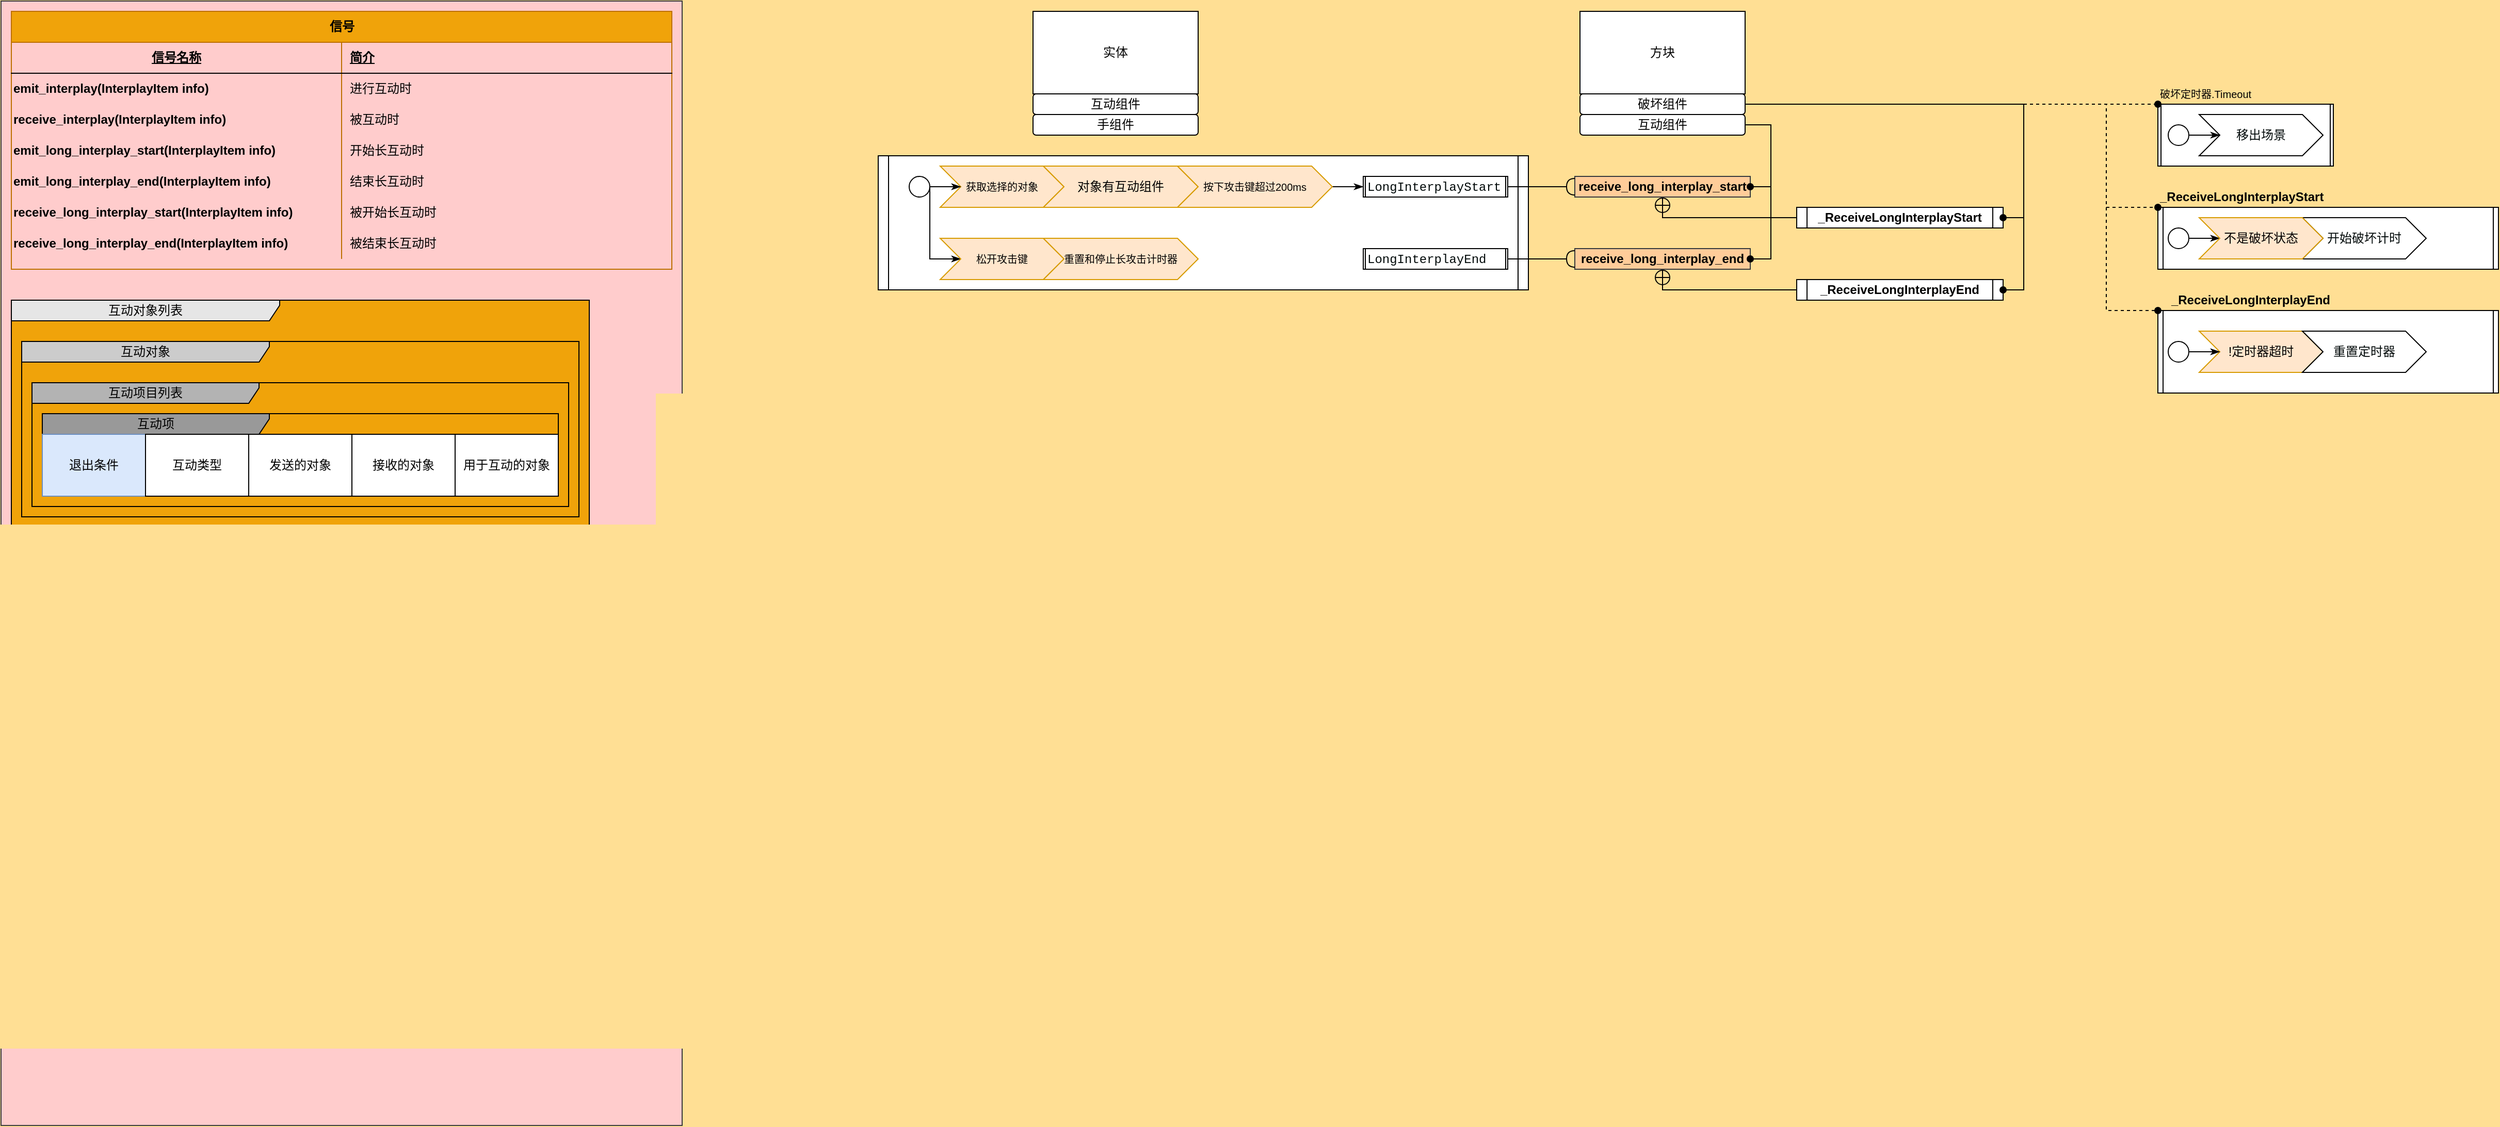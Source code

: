 <mxfile version="17.4.2" type="device"><diagram id="CLBP85z5jXPJ_ro5SC2z" name="第 1页"><mxGraphModel dx="1296" dy="1018" grid="1" gridSize="10" guides="1" tooltips="1" connect="1" arrows="1" fold="1" page="1" pageScale="1" pageWidth="3300" pageHeight="2339" background="#FFDF94" math="0" shadow="0"><root><mxCell id="0"/><mxCell id="1" parent="0"/><mxCell id="CmHwZZOile1kGMN9Upk7-86" value="" style="shape=process;whiteSpace=wrap;html=1;backgroundOutline=1;labelBackgroundColor=none;fontSize=12;fontColor=#020A0A;strokeColor=default;fillColor=default;size=0.016;" vertex="1" parent="1"><mxGeometry x="880" y="180" width="630" height="130" as="geometry"/></mxCell><mxCell id="CmHwZZOile1kGMN9Upk7-13" value="&lt;div style=&quot;font-family: &amp;#34;fira code regular&amp;#34; , &amp;#34;consolas&amp;#34; , &amp;#34;courier new&amp;#34; , monospace ; line-height: 24px&quot;&gt;&lt;b style=&quot;font-family: &amp;#34;helvetica&amp;#34; ; text-align: left&quot;&gt;_ReceiveLongInterplayStart&lt;/b&gt;&lt;br&gt;&lt;/div&gt;" style="shape=process;whiteSpace=wrap;html=1;backgroundOutline=1;fillColor=default;strokeColor=default;size=0.05;" vertex="1" parent="1"><mxGeometry x="1770" y="230" width="200" height="20" as="geometry"/></mxCell><mxCell id="CmHwZZOile1kGMN9Upk7-32" style="edgeStyle=orthogonalEdgeStyle;rounded=0;orthogonalLoop=1;jettySize=auto;html=1;exitX=0;exitY=0.5;exitDx=0;exitDy=0;entryX=0.5;entryY=1;entryDx=0;entryDy=0;fontSize=12;fontColor=#020A0A;endArrow=circlePlus;endFill=0;" edge="1" parent="1" source="CmHwZZOile1kGMN9Upk7-19" target="CmHwZZOile1kGMN9Upk7-17"><mxGeometry relative="1" as="geometry"/></mxCell><mxCell id="CmHwZZOile1kGMN9Upk7-19" value="&lt;div style=&quot;font-family: &amp;#34;fira code regular&amp;#34; , &amp;#34;consolas&amp;#34; , &amp;#34;courier new&amp;#34; , monospace ; line-height: 24px&quot;&gt;&lt;b style=&quot;font-family: &amp;#34;helvetica&amp;#34; ; text-align: left&quot;&gt;_ReceiveLongInterplayEnd&lt;/b&gt;&lt;/div&gt;" style="shape=process;whiteSpace=wrap;html=1;backgroundOutline=1;fillColor=default;strokeColor=default;size=0.05;" vertex="1" parent="1"><mxGeometry x="1770" y="300" width="200" height="20" as="geometry"/></mxCell><mxCell id="CmHwZZOile1kGMN9Upk7-17" value="&lt;b style=&quot;text-align: left&quot;&gt;receive_long_interplay_end&lt;br&gt;&lt;/b&gt;" style="rounded=0;whiteSpace=wrap;html=1;labelBackgroundColor=none;fontSize=12;fillColor=#ffcc99;strokeColor=#36393d;" vertex="1" parent="1"><mxGeometry x="1555" y="270" width="170" height="20" as="geometry"/></mxCell><mxCell id="GrlhUPNfc7smstesT7_n-1" value="" style="rounded=0;whiteSpace=wrap;html=1;labelBackgroundColor=none;fontSize=12;fillColor=#ffcccc;strokeColor=#36393d;" parent="1" vertex="1"><mxGeometry x="30" y="30" width="660" height="1090" as="geometry"/></mxCell><mxCell id="CRazRAGef-ZqVwFGMEHQ-121" value="信号" style="shape=table;startSize=30;container=1;collapsible=1;childLayout=tableLayout;fixedRows=1;rowLines=0;fontStyle=1;align=center;resizeLast=1;labelBackgroundColor=none;fontSize=12;html=1;fillColor=#f0a30a;strokeColor=#BD7000;fontColor=#000000;" parent="1" vertex="1"><mxGeometry x="40" y="40" width="640" height="250" as="geometry"/></mxCell><mxCell id="CRazRAGef-ZqVwFGMEHQ-122" value="" style="shape=tableRow;horizontal=0;startSize=0;swimlaneHead=0;swimlaneBody=0;fillColor=none;collapsible=0;dropTarget=0;points=[[0,0.5],[1,0.5]];portConstraint=eastwest;top=0;left=0;right=0;bottom=1;labelBackgroundColor=none;fontSize=12;html=1;" parent="CRazRAGef-ZqVwFGMEHQ-121" vertex="1"><mxGeometry y="30" width="640" height="30" as="geometry"/></mxCell><mxCell id="CRazRAGef-ZqVwFGMEHQ-123" value="&lt;u&gt;信号名称&lt;/u&gt;" style="shape=partialRectangle;connectable=0;fillColor=none;top=0;left=0;bottom=0;right=0;fontStyle=1;overflow=hidden;labelBackgroundColor=none;fontSize=12;html=1;align=center;" parent="CRazRAGef-ZqVwFGMEHQ-122" vertex="1"><mxGeometry width="320" height="30" as="geometry"><mxRectangle width="320" height="30" as="alternateBounds"/></mxGeometry></mxCell><mxCell id="CRazRAGef-ZqVwFGMEHQ-124" value="简介" style="shape=partialRectangle;connectable=0;fillColor=none;top=0;left=0;bottom=0;right=0;align=left;spacingLeft=6;fontStyle=5;overflow=hidden;labelBackgroundColor=none;fontSize=12;html=1;" parent="CRazRAGef-ZqVwFGMEHQ-122" vertex="1"><mxGeometry x="320" width="320" height="30" as="geometry"><mxRectangle width="320" height="30" as="alternateBounds"/></mxGeometry></mxCell><mxCell id="CRazRAGef-ZqVwFGMEHQ-125" value="" style="shape=tableRow;horizontal=0;startSize=0;swimlaneHead=0;swimlaneBody=0;fillColor=none;collapsible=0;dropTarget=0;points=[[0,0.5],[1,0.5]];portConstraint=eastwest;top=0;left=0;right=0;bottom=0;labelBackgroundColor=none;fontSize=12;html=1;" parent="CRazRAGef-ZqVwFGMEHQ-121" vertex="1"><mxGeometry y="60" width="640" height="30" as="geometry"/></mxCell><mxCell id="CRazRAGef-ZqVwFGMEHQ-126" value="&lt;span style=&quot;font-weight: 700;&quot;&gt;emit_interplay(InterplayItem info)&lt;/span&gt;" style="shape=partialRectangle;connectable=0;fillColor=none;top=0;left=0;bottom=0;right=0;editable=1;overflow=hidden;labelBackgroundColor=none;fontSize=12;html=1;align=left;" parent="CRazRAGef-ZqVwFGMEHQ-125" vertex="1"><mxGeometry width="320" height="30" as="geometry"><mxRectangle width="320" height="30" as="alternateBounds"/></mxGeometry></mxCell><mxCell id="CRazRAGef-ZqVwFGMEHQ-127" value="进行互动时" style="shape=partialRectangle;connectable=0;fillColor=none;top=0;left=0;bottom=0;right=0;align=left;spacingLeft=6;overflow=hidden;labelBackgroundColor=none;fontSize=12;html=1;" parent="CRazRAGef-ZqVwFGMEHQ-125" vertex="1"><mxGeometry x="320" width="320" height="30" as="geometry"><mxRectangle width="320" height="30" as="alternateBounds"/></mxGeometry></mxCell><mxCell id="CRazRAGef-ZqVwFGMEHQ-128" value="" style="shape=tableRow;horizontal=0;startSize=0;swimlaneHead=0;swimlaneBody=0;fillColor=none;collapsible=0;dropTarget=0;points=[[0,0.5],[1,0.5]];portConstraint=eastwest;top=0;left=0;right=0;bottom=0;labelBackgroundColor=none;fontSize=12;html=1;" parent="CRazRAGef-ZqVwFGMEHQ-121" vertex="1"><mxGeometry y="90" width="640" height="30" as="geometry"/></mxCell><mxCell id="CRazRAGef-ZqVwFGMEHQ-129" value="&lt;span style=&quot;&quot;&gt;receive_interplay(InterplayItem info)&lt;/span&gt;" style="shape=partialRectangle;connectable=0;fillColor=none;top=0;left=0;bottom=0;right=0;editable=1;overflow=hidden;labelBackgroundColor=none;fontSize=12;html=1;fontStyle=1;align=left;" parent="CRazRAGef-ZqVwFGMEHQ-128" vertex="1"><mxGeometry width="320" height="30" as="geometry"><mxRectangle width="320" height="30" as="alternateBounds"/></mxGeometry></mxCell><mxCell id="CRazRAGef-ZqVwFGMEHQ-130" value="被互动时" style="shape=partialRectangle;connectable=0;fillColor=none;top=0;left=0;bottom=0;right=0;align=left;spacingLeft=6;overflow=hidden;labelBackgroundColor=none;fontSize=12;html=1;" parent="CRazRAGef-ZqVwFGMEHQ-128" vertex="1"><mxGeometry x="320" width="320" height="30" as="geometry"><mxRectangle width="320" height="30" as="alternateBounds"/></mxGeometry></mxCell><mxCell id="CRazRAGef-ZqVwFGMEHQ-131" value="" style="shape=tableRow;horizontal=0;startSize=0;swimlaneHead=0;swimlaneBody=0;fillColor=none;collapsible=0;dropTarget=0;points=[[0,0.5],[1,0.5]];portConstraint=eastwest;top=0;left=0;right=0;bottom=0;labelBackgroundColor=none;fontSize=12;html=1;" parent="CRazRAGef-ZqVwFGMEHQ-121" vertex="1"><mxGeometry y="120" width="640" height="30" as="geometry"/></mxCell><mxCell id="CRazRAGef-ZqVwFGMEHQ-132" value="&lt;span style=&quot;&quot;&gt;&lt;b&gt;emit_long_interplay_start(InterplayItem info)&lt;/b&gt;&lt;/span&gt;" style="shape=partialRectangle;connectable=0;fillColor=none;top=0;left=0;bottom=0;right=0;editable=1;overflow=hidden;labelBackgroundColor=none;fontSize=12;html=1;align=left;" parent="CRazRAGef-ZqVwFGMEHQ-131" vertex="1"><mxGeometry width="320" height="30" as="geometry"><mxRectangle width="320" height="30" as="alternateBounds"/></mxGeometry></mxCell><mxCell id="CRazRAGef-ZqVwFGMEHQ-133" value="开始长互动时" style="shape=partialRectangle;connectable=0;fillColor=none;top=0;left=0;bottom=0;right=0;align=left;spacingLeft=6;overflow=hidden;labelBackgroundColor=none;fontSize=12;html=1;" parent="CRazRAGef-ZqVwFGMEHQ-131" vertex="1"><mxGeometry x="320" width="320" height="30" as="geometry"><mxRectangle width="320" height="30" as="alternateBounds"/></mxGeometry></mxCell><mxCell id="CRazRAGef-ZqVwFGMEHQ-137" value="" style="shape=tableRow;horizontal=0;startSize=0;swimlaneHead=0;swimlaneBody=0;fillColor=none;collapsible=0;dropTarget=0;points=[[0,0.5],[1,0.5]];portConstraint=eastwest;top=0;left=0;right=0;bottom=0;labelBackgroundColor=none;fontSize=12;fontColor=#FF8000;html=1;" parent="CRazRAGef-ZqVwFGMEHQ-121" vertex="1"><mxGeometry y="150" width="640" height="30" as="geometry"/></mxCell><mxCell id="CRazRAGef-ZqVwFGMEHQ-138" value="&lt;span style=&quot;&quot;&gt;&lt;b&gt;emit_long_interplay_end(InterplayItem info)&lt;/b&gt;&lt;/span&gt;" style="shape=partialRectangle;connectable=0;fillColor=none;top=0;left=0;bottom=0;right=0;fontStyle=0;overflow=hidden;labelBackgroundColor=none;fontSize=12;fontColor=#000000;html=1;align=left;" parent="CRazRAGef-ZqVwFGMEHQ-137" vertex="1"><mxGeometry width="320" height="30" as="geometry"><mxRectangle width="320" height="30" as="alternateBounds"/></mxGeometry></mxCell><mxCell id="CRazRAGef-ZqVwFGMEHQ-139" value="结束长互动时" style="shape=partialRectangle;connectable=0;fillColor=none;top=0;left=0;bottom=0;right=0;align=left;spacingLeft=6;fontStyle=0;overflow=hidden;labelBackgroundColor=none;fontSize=12;fontColor=#000000;html=1;" parent="CRazRAGef-ZqVwFGMEHQ-137" vertex="1"><mxGeometry x="320" width="320" height="30" as="geometry"><mxRectangle width="320" height="30" as="alternateBounds"/></mxGeometry></mxCell><mxCell id="CRazRAGef-ZqVwFGMEHQ-140" value="" style="shape=tableRow;horizontal=0;startSize=0;swimlaneHead=0;swimlaneBody=0;fillColor=none;collapsible=0;dropTarget=0;points=[[0,0.5],[1,0.5]];portConstraint=eastwest;top=0;left=0;right=0;bottom=0;labelBackgroundColor=none;fontSize=12;fontColor=#000000;html=1;" parent="CRazRAGef-ZqVwFGMEHQ-121" vertex="1"><mxGeometry y="180" width="640" height="30" as="geometry"/></mxCell><mxCell id="CRazRAGef-ZqVwFGMEHQ-141" value="&lt;span style=&quot;&quot;&gt;&lt;b&gt;receive_long_interplay_start(InterplayItem info)&lt;/b&gt;&lt;/span&gt;" style="shape=partialRectangle;connectable=0;fillColor=none;top=0;left=0;bottom=0;right=0;fontStyle=0;overflow=hidden;labelBackgroundColor=none;fontSize=12;fontColor=#000000;html=1;align=left;" parent="CRazRAGef-ZqVwFGMEHQ-140" vertex="1"><mxGeometry width="320" height="30" as="geometry"><mxRectangle width="320" height="30" as="alternateBounds"/></mxGeometry></mxCell><mxCell id="CRazRAGef-ZqVwFGMEHQ-142" value="被开始长互动时" style="shape=partialRectangle;connectable=0;fillColor=none;top=0;left=0;bottom=0;right=0;align=left;spacingLeft=6;fontStyle=0;overflow=hidden;labelBackgroundColor=none;fontSize=12;fontColor=#000000;html=1;" parent="CRazRAGef-ZqVwFGMEHQ-140" vertex="1"><mxGeometry x="320" width="320" height="30" as="geometry"><mxRectangle width="320" height="30" as="alternateBounds"/></mxGeometry></mxCell><mxCell id="CRazRAGef-ZqVwFGMEHQ-143" value="" style="shape=tableRow;horizontal=0;startSize=0;swimlaneHead=0;swimlaneBody=0;fillColor=none;collapsible=0;dropTarget=0;points=[[0,0.5],[1,0.5]];portConstraint=eastwest;top=0;left=0;right=0;bottom=0;labelBackgroundColor=none;fontSize=12;fontColor=#000000;html=1;" parent="CRazRAGef-ZqVwFGMEHQ-121" vertex="1"><mxGeometry y="210" width="640" height="30" as="geometry"/></mxCell><mxCell id="CRazRAGef-ZqVwFGMEHQ-144" value="&lt;span style=&quot;&quot;&gt;&lt;b&gt;receive_long_interplay_end(InterplayItem info)&lt;/b&gt;&lt;/span&gt;" style="shape=partialRectangle;connectable=0;fillColor=none;top=0;left=0;bottom=0;right=0;fontStyle=0;overflow=hidden;labelBackgroundColor=none;fontSize=12;fontColor=#000000;html=1;align=left;" parent="CRazRAGef-ZqVwFGMEHQ-143" vertex="1"><mxGeometry width="320" height="30" as="geometry"><mxRectangle width="320" height="30" as="alternateBounds"/></mxGeometry></mxCell><mxCell id="CRazRAGef-ZqVwFGMEHQ-145" value="被结束长互动时" style="shape=partialRectangle;connectable=0;fillColor=none;top=0;left=0;bottom=0;right=0;align=left;spacingLeft=6;fontStyle=0;overflow=hidden;labelBackgroundColor=none;fontSize=12;fontColor=#000000;html=1;" parent="CRazRAGef-ZqVwFGMEHQ-143" vertex="1"><mxGeometry x="320" width="320" height="30" as="geometry"><mxRectangle width="320" height="30" as="alternateBounds"/></mxGeometry></mxCell><mxCell id="CRazRAGef-ZqVwFGMEHQ-164" value="" style="group;fillColor=#f0a30a;fontColor=#000000;strokeColor=#BD7000;" parent="1" vertex="1" connectable="0"><mxGeometry x="40" y="320" width="560" height="220" as="geometry"/></mxCell><mxCell id="CRazRAGef-ZqVwFGMEHQ-153" value="互动对象列表" style="shape=umlFrame;whiteSpace=wrap;html=1;labelBackgroundColor=none;fontSize=12;fontColor=#000000;width=260;height=20;fillColor=#E6E6E6;" parent="CRazRAGef-ZqVwFGMEHQ-164" vertex="1"><mxGeometry width="560" height="220" as="geometry"/></mxCell><mxCell id="CRazRAGef-ZqVwFGMEHQ-154" value="互动对象" style="shape=umlFrame;whiteSpace=wrap;html=1;labelBackgroundColor=none;fontSize=12;fontColor=#000000;width=240;height=20;fillColor=#CCCCCC;" parent="CRazRAGef-ZqVwFGMEHQ-164" vertex="1"><mxGeometry x="10" y="40" width="540" height="170" as="geometry"/></mxCell><mxCell id="CRazRAGef-ZqVwFGMEHQ-156" value="互动项目列表" style="shape=umlFrame;whiteSpace=wrap;html=1;labelBackgroundColor=none;fontSize=12;fontColor=#000000;width=220;height=20;fillColor=#B3B3B3;" parent="CRazRAGef-ZqVwFGMEHQ-164" vertex="1"><mxGeometry x="20" y="80" width="520" height="120" as="geometry"/></mxCell><mxCell id="CRazRAGef-ZqVwFGMEHQ-157" value="互动项" style="shape=umlFrame;whiteSpace=wrap;html=1;labelBackgroundColor=none;fontSize=12;fontColor=#000000;width=220;height=20;fillColor=#999999;" parent="CRazRAGef-ZqVwFGMEHQ-164" vertex="1"><mxGeometry x="30" y="110" width="500" height="80" as="geometry"/></mxCell><mxCell id="CRazRAGef-ZqVwFGMEHQ-159" value="退出条件" style="rounded=0;whiteSpace=wrap;html=1;labelBackgroundColor=none;fontSize=12;fillColor=#dae8fc;strokeColor=#6c8ebf;" parent="CRazRAGef-ZqVwFGMEHQ-164" vertex="1"><mxGeometry x="30" y="130" width="100" height="60" as="geometry"/></mxCell><mxCell id="CRazRAGef-ZqVwFGMEHQ-160" value="互动类型" style="rounded=0;whiteSpace=wrap;html=1;labelBackgroundColor=none;fontSize=12;fontColor=#000000;" parent="CRazRAGef-ZqVwFGMEHQ-164" vertex="1"><mxGeometry x="130" y="130" width="100" height="60" as="geometry"/></mxCell><mxCell id="CRazRAGef-ZqVwFGMEHQ-161" value="发送的对象" style="rounded=0;whiteSpace=wrap;html=1;labelBackgroundColor=none;fontSize=12;fontColor=#000000;" parent="CRazRAGef-ZqVwFGMEHQ-164" vertex="1"><mxGeometry x="230" y="130" width="100" height="60" as="geometry"/></mxCell><mxCell id="CRazRAGef-ZqVwFGMEHQ-162" value="接收的对象" style="rounded=0;whiteSpace=wrap;html=1;labelBackgroundColor=none;fontSize=12;fontColor=#000000;" parent="CRazRAGef-ZqVwFGMEHQ-164" vertex="1"><mxGeometry x="330" y="130" width="100" height="60" as="geometry"/></mxCell><mxCell id="CRazRAGef-ZqVwFGMEHQ-163" value="用于互动的对象" style="rounded=0;whiteSpace=wrap;html=1;labelBackgroundColor=none;fontSize=12;fontColor=#000000;" parent="CRazRAGef-ZqVwFGMEHQ-164" vertex="1"><mxGeometry x="430" y="130" width="100" height="60" as="geometry"/></mxCell><mxCell id="GrlhUPNfc7smstesT7_n-2" value="实体" style="rounded=0;whiteSpace=wrap;html=1;labelBackgroundColor=none;fontSize=12;fontColor=#000000;fillColor=default;" parent="1" vertex="1"><mxGeometry x="1030" y="40" width="160" height="80" as="geometry"/></mxCell><mxCell id="GrlhUPNfc7smstesT7_n-3" value="方块" style="rounded=0;whiteSpace=wrap;html=1;labelBackgroundColor=none;fontSize=12;fontColor=#000000;fillColor=default;" parent="1" vertex="1"><mxGeometry x="1560" y="40" width="160" height="80" as="geometry"/></mxCell><mxCell id="GrlhUPNfc7smstesT7_n-4" value="互动组件" style="rounded=1;whiteSpace=wrap;html=1;labelBackgroundColor=none;fontSize=12;fontColor=#000000;fillColor=default;" parent="1" vertex="1"><mxGeometry x="1030" y="120" width="160" height="20" as="geometry"/></mxCell><mxCell id="GrlhUPNfc7smstesT7_n-5" value="手组件" style="rounded=1;whiteSpace=wrap;html=1;labelBackgroundColor=none;fontSize=12;fontColor=#000000;fillColor=default;" parent="1" vertex="1"><mxGeometry x="1030" y="140" width="160" height="20" as="geometry"/></mxCell><mxCell id="CmHwZZOile1kGMN9Upk7-38" style="edgeStyle=orthogonalEdgeStyle;rounded=0;orthogonalLoop=1;jettySize=auto;html=1;exitX=1;exitY=0.5;exitDx=0;exitDy=0;entryX=1;entryY=0.5;entryDx=0;entryDy=0;fontSize=12;fontColor=#020A0A;endArrow=oval;endFill=1;" edge="1" parent="1" source="GrlhUPNfc7smstesT7_n-18" target="CmHwZZOile1kGMN9Upk7-17"><mxGeometry relative="1" as="geometry"/></mxCell><mxCell id="GrlhUPNfc7smstesT7_n-18" value="互动组件" style="rounded=1;whiteSpace=wrap;html=1;labelBackgroundColor=none;fontSize=12;fontColor=#000000;fillColor=default;" parent="1" vertex="1"><mxGeometry x="1560" y="140" width="160" height="20" as="geometry"/></mxCell><mxCell id="GrlhUPNfc7smstesT7_n-28" value="&lt;b style=&quot;text-align: left&quot;&gt;receive_long_interplay_start&lt;/b&gt;" style="rounded=0;whiteSpace=wrap;html=1;labelBackgroundColor=none;fontSize=12;fillColor=#ffcc99;strokeColor=#36393d;" parent="1" vertex="1"><mxGeometry x="1555" y="200" width="170" height="20" as="geometry"/></mxCell><mxCell id="GrlhUPNfc7smstesT7_n-49" style="edgeStyle=orthogonalEdgeStyle;rounded=0;orthogonalLoop=1;jettySize=auto;html=1;exitX=0.5;exitY=1;exitDx=0;exitDy=0;entryX=0.5;entryY=0;entryDx=0;entryDy=0;fontSize=8;fontColor=#000000;" parent="1" edge="1"><mxGeometry relative="1" as="geometry"><mxPoint x="70" y="700" as="targetPoint"/></mxGeometry></mxCell><mxCell id="CmHwZZOile1kGMN9Upk7-33" style="edgeStyle=orthogonalEdgeStyle;rounded=0;orthogonalLoop=1;jettySize=auto;html=1;entryX=1;entryY=0.5;entryDx=0;entryDy=0;fontSize=12;fontColor=#020A0A;endArrow=oval;endFill=1;" edge="1" parent="1" source="CmHwZZOile1kGMN9Upk7-10" target="CmHwZZOile1kGMN9Upk7-13"><mxGeometry relative="1" as="geometry"/></mxCell><mxCell id="CmHwZZOile1kGMN9Upk7-34" style="edgeStyle=orthogonalEdgeStyle;rounded=0;orthogonalLoop=1;jettySize=auto;html=1;entryX=1;entryY=0.5;entryDx=0;entryDy=0;fontSize=12;fontColor=#020A0A;endArrow=oval;endFill=1;" edge="1" parent="1" source="CmHwZZOile1kGMN9Upk7-10" target="CmHwZZOile1kGMN9Upk7-19"><mxGeometry relative="1" as="geometry"/></mxCell><mxCell id="CmHwZZOile1kGMN9Upk7-10" value="破坏组件" style="rounded=1;whiteSpace=wrap;html=1;labelBackgroundColor=none;fontSize=12;fontColor=#000000;fillColor=default;" vertex="1" parent="1"><mxGeometry x="1560" y="120" width="160" height="20" as="geometry"/></mxCell><mxCell id="CmHwZZOile1kGMN9Upk7-16" style="edgeStyle=orthogonalEdgeStyle;rounded=0;orthogonalLoop=1;jettySize=auto;html=1;entryX=0.5;entryY=1;entryDx=0;entryDy=0;fontSize=16;fontColor=#020A0A;endArrow=circlePlus;endFill=0;" edge="1" parent="1" source="CmHwZZOile1kGMN9Upk7-13" target="GrlhUPNfc7smstesT7_n-28"><mxGeometry relative="1" as="geometry"/></mxCell><mxCell id="CmHwZZOile1kGMN9Upk7-39" style="edgeStyle=orthogonalEdgeStyle;rounded=0;orthogonalLoop=1;jettySize=auto;html=1;entryX=1;entryY=0.5;entryDx=0;entryDy=0;fontSize=12;fontColor=#020A0A;endArrow=oval;endFill=1;" edge="1" parent="1" source="GrlhUPNfc7smstesT7_n-18" target="GrlhUPNfc7smstesT7_n-28"><mxGeometry relative="1" as="geometry"><Array as="points"><mxPoint x="1745" y="150"/><mxPoint x="1745" y="210"/></Array></mxGeometry></mxCell><mxCell id="CmHwZZOile1kGMN9Upk7-51" value="" style="shape=process;whiteSpace=wrap;html=1;backgroundOutline=1;labelBackgroundColor=none;fontSize=12;fontColor=#000000;fillColor=default;size=0.016;align=center;" vertex="1" parent="1"><mxGeometry x="2120" y="230" width="330" height="60" as="geometry"/></mxCell><mxCell id="CmHwZZOile1kGMN9Upk7-52" value="&lt;b style=&quot;color: rgb(0, 0, 0); font-family: helvetica;&quot;&gt;_ReceiveLongInterplayStart&lt;/b&gt;" style="text;html=1;strokeColor=none;fillColor=none;align=left;verticalAlign=middle;whiteSpace=wrap;rounded=0;labelBackgroundColor=none;fontSize=12;fontColor=#020A0A;" vertex="1" parent="1"><mxGeometry x="2120" y="210" width="180" height="20" as="geometry"/></mxCell><mxCell id="CmHwZZOile1kGMN9Upk7-65" style="edgeStyle=orthogonalEdgeStyle;rounded=0;orthogonalLoop=1;jettySize=auto;html=1;exitX=1;exitY=0.5;exitDx=0;exitDy=0;entryX=0;entryY=0.5;entryDx=0;entryDy=0;fontSize=12;fontColor=#020A0A;endArrow=classicThin;endFill=1;" edge="1" parent="1" source="CmHwZZOile1kGMN9Upk7-62" target="CmHwZZOile1kGMN9Upk7-64"><mxGeometry relative="1" as="geometry"/></mxCell><mxCell id="CmHwZZOile1kGMN9Upk7-62" value="" style="ellipse;whiteSpace=wrap;html=1;aspect=fixed;labelBackgroundColor=none;fontSize=12;fontColor=#020A0A;strokeColor=default;fillColor=default;" vertex="1" parent="1"><mxGeometry x="2130" y="250" width="20" height="20" as="geometry"/></mxCell><mxCell id="CmHwZZOile1kGMN9Upk7-63" value="开始破坏计时" style="shape=step;perimeter=stepPerimeter;whiteSpace=wrap;html=1;fixedSize=1;labelBackgroundColor=none;fontSize=12;fontColor=#020A0A;strokeColor=default;fillColor=default;size=20.0;" vertex="1" parent="1"><mxGeometry x="2260" y="240" width="120" height="40" as="geometry"/></mxCell><mxCell id="CmHwZZOile1kGMN9Upk7-64" value="不是破坏状态" style="shape=step;perimeter=stepPerimeter;whiteSpace=wrap;html=1;fixedSize=1;labelBackgroundColor=none;fontSize=12;strokeColor=#d79b00;fillColor=#ffe6cc;size=20.0;" vertex="1" parent="1"><mxGeometry x="2160" y="240" width="120" height="40" as="geometry"/></mxCell><mxCell id="CmHwZZOile1kGMN9Upk7-66" value="" style="shape=process;whiteSpace=wrap;html=1;backgroundOutline=1;labelBackgroundColor=none;fontSize=12;fontColor=#000000;fillColor=default;size=0.016;align=center;" vertex="1" parent="1"><mxGeometry x="2120" y="130" width="170" height="60" as="geometry"/></mxCell><mxCell id="CmHwZZOile1kGMN9Upk7-67" value="&lt;span style=&quot;color: rgb(0 , 0 , 0) ; font-size: 10px ; text-align: center&quot;&gt;破坏定时器.Timeout&lt;/span&gt;" style="text;html=1;strokeColor=none;fillColor=none;align=left;verticalAlign=middle;whiteSpace=wrap;rounded=0;labelBackgroundColor=none;fontSize=12;fontColor=#020A0A;" vertex="1" parent="1"><mxGeometry x="2120" y="110" width="180" height="20" as="geometry"/></mxCell><mxCell id="CmHwZZOile1kGMN9Upk7-71" style="edgeStyle=orthogonalEdgeStyle;rounded=0;orthogonalLoop=1;jettySize=auto;html=1;exitX=1;exitY=0.5;exitDx=0;exitDy=0;entryX=0;entryY=0.5;entryDx=0;entryDy=0;fontSize=12;fontColor=#020A0A;endArrow=classicThin;endFill=1;" edge="1" parent="1" source="CmHwZZOile1kGMN9Upk7-70"><mxGeometry relative="1" as="geometry"><mxPoint x="2180.0" y="160" as="targetPoint"/></mxGeometry></mxCell><mxCell id="CmHwZZOile1kGMN9Upk7-70" value="" style="ellipse;whiteSpace=wrap;html=1;aspect=fixed;labelBackgroundColor=none;fontSize=12;fontColor=#020A0A;strokeColor=default;fillColor=default;" vertex="1" parent="1"><mxGeometry x="2130" y="150" width="20" height="20" as="geometry"/></mxCell><mxCell id="CmHwZZOile1kGMN9Upk7-72" value="移出场景" style="shape=step;perimeter=stepPerimeter;whiteSpace=wrap;html=1;fixedSize=1;labelBackgroundColor=none;fontSize=12;fontColor=#020A0A;strokeColor=default;fillColor=default;size=20.0;" vertex="1" parent="1"><mxGeometry x="2160" y="140" width="120" height="40" as="geometry"/></mxCell><mxCell id="CmHwZZOile1kGMN9Upk7-73" style="edgeStyle=orthogonalEdgeStyle;rounded=0;orthogonalLoop=1;jettySize=auto;html=1;entryX=0;entryY=0;entryDx=0;entryDy=0;fontSize=10;fontColor=#020A0A;endArrow=oval;endFill=1;dashed=1;" edge="1" parent="1" source="CmHwZZOile1kGMN9Upk7-10" target="CmHwZZOile1kGMN9Upk7-66"><mxGeometry relative="1" as="geometry"><Array as="points"><mxPoint x="2030" y="130"/><mxPoint x="2030" y="130"/></Array></mxGeometry></mxCell><mxCell id="CmHwZZOile1kGMN9Upk7-75" style="edgeStyle=orthogonalEdgeStyle;rounded=0;orthogonalLoop=1;jettySize=auto;html=1;exitX=1;exitY=0.5;exitDx=0;exitDy=0;entryX=0;entryY=1;entryDx=0;entryDy=0;dashed=1;fontSize=10;fontColor=#020A0A;endArrow=oval;endFill=1;" edge="1" parent="1" source="CmHwZZOile1kGMN9Upk7-10" target="CmHwZZOile1kGMN9Upk7-52"><mxGeometry relative="1" as="geometry"><Array as="points"><mxPoint x="2070" y="130"/><mxPoint x="2070" y="230"/></Array></mxGeometry></mxCell><mxCell id="CmHwZZOile1kGMN9Upk7-56" value="" style="shape=process;whiteSpace=wrap;html=1;backgroundOutline=1;labelBackgroundColor=none;fontSize=12;fontColor=#000000;fillColor=default;size=0.016;align=center;" vertex="1" parent="1"><mxGeometry x="2120" y="330" width="330" height="80" as="geometry"/></mxCell><mxCell id="CmHwZZOile1kGMN9Upk7-57" value="&lt;b style=&quot;color: rgb(0 , 0 , 0) ; font-family: &amp;#34;helvetica&amp;#34; ; text-align: left&quot;&gt;_ReceiveLongInterplayEnd&lt;/b&gt;" style="text;html=1;strokeColor=none;fillColor=none;align=center;verticalAlign=middle;whiteSpace=wrap;rounded=0;labelBackgroundColor=none;fontSize=12;fontColor=#020A0A;" vertex="1" parent="1"><mxGeometry x="2120" y="310" width="180" height="20" as="geometry"/></mxCell><mxCell id="CmHwZZOile1kGMN9Upk7-76" style="edgeStyle=orthogonalEdgeStyle;rounded=0;orthogonalLoop=1;jettySize=auto;html=1;exitX=1;exitY=0.5;exitDx=0;exitDy=0;entryX=0;entryY=0;entryDx=0;entryDy=0;dashed=1;fontSize=10;fontColor=#020A0A;endArrow=oval;endFill=1;" edge="1" parent="1" source="CmHwZZOile1kGMN9Upk7-10" target="CmHwZZOile1kGMN9Upk7-56"><mxGeometry relative="1" as="geometry"><Array as="points"><mxPoint x="2070" y="130"/><mxPoint x="2070" y="330"/></Array></mxGeometry></mxCell><mxCell id="CmHwZZOile1kGMN9Upk7-77" value="!定时器超时" style="shape=step;perimeter=stepPerimeter;whiteSpace=wrap;html=1;fixedSize=1;labelBackgroundColor=none;fontSize=12;strokeColor=#d79b00;fillColor=#ffe6cc;size=20.0;" vertex="1" parent="1"><mxGeometry x="2160" y="350" width="120" height="40" as="geometry"/></mxCell><mxCell id="CmHwZZOile1kGMN9Upk7-79" style="edgeStyle=orthogonalEdgeStyle;rounded=0;orthogonalLoop=1;jettySize=auto;html=1;exitX=1;exitY=0.5;exitDx=0;exitDy=0;entryX=0;entryY=0.5;entryDx=0;entryDy=0;fontSize=10;fontColor=#020A0A;endArrow=classicThin;endFill=1;" edge="1" parent="1" source="CmHwZZOile1kGMN9Upk7-78" target="CmHwZZOile1kGMN9Upk7-77"><mxGeometry relative="1" as="geometry"/></mxCell><mxCell id="CmHwZZOile1kGMN9Upk7-78" value="" style="ellipse;whiteSpace=wrap;html=1;aspect=fixed;labelBackgroundColor=none;fontSize=12;fontColor=#020A0A;strokeColor=default;fillColor=default;" vertex="1" parent="1"><mxGeometry x="2130" y="360" width="20" height="20" as="geometry"/></mxCell><mxCell id="CmHwZZOile1kGMN9Upk7-80" value="重置定时器" style="shape=step;perimeter=stepPerimeter;whiteSpace=wrap;html=1;fixedSize=1;labelBackgroundColor=none;fontSize=12;fontColor=#020A0A;strokeColor=default;fillColor=default;size=20.0;" vertex="1" parent="1"><mxGeometry x="2260" y="350" width="120" height="40" as="geometry"/></mxCell><mxCell id="CmHwZZOile1kGMN9Upk7-83" style="edgeStyle=orthogonalEdgeStyle;rounded=0;orthogonalLoop=1;jettySize=auto;html=1;entryX=0;entryY=0.5;entryDx=0;entryDy=0;fontSize=12;fontColor=#020A0A;endArrow=halfCircle;endFill=0;" edge="1" parent="1" source="GrlhUPNfc7smstesT7_n-16" target="GrlhUPNfc7smstesT7_n-28"><mxGeometry relative="1" as="geometry"/></mxCell><mxCell id="GrlhUPNfc7smstesT7_n-16" value="&lt;span style=&quot;color: rgb(2, 10, 10); font-family: &amp;quot;fira code regular&amp;quot;, consolas, &amp;quot;courier new&amp;quot;, monospace;&quot;&gt;LongInterplayStart&lt;/span&gt;" style="shape=process;whiteSpace=wrap;html=1;backgroundOutline=1;labelBackgroundColor=none;fontSize=12;fontColor=#000000;fillColor=default;size=0.016;align=left;" parent="1" vertex="1"><mxGeometry x="1350" y="200" width="140" height="20" as="geometry"/></mxCell><mxCell id="CmHwZZOile1kGMN9Upk7-85" style="edgeStyle=orthogonalEdgeStyle;rounded=0;orthogonalLoop=1;jettySize=auto;html=1;exitX=1;exitY=0.5;exitDx=0;exitDy=0;entryX=0;entryY=0.5;entryDx=0;entryDy=0;fontSize=12;fontColor=#020A0A;endArrow=halfCircle;endFill=0;" edge="1" parent="1" source="CmHwZZOile1kGMN9Upk7-84" target="CmHwZZOile1kGMN9Upk7-17"><mxGeometry relative="1" as="geometry"/></mxCell><mxCell id="CmHwZZOile1kGMN9Upk7-84" value="&lt;div style=&quot;&quot;&gt;&lt;span&gt;&lt;font color=&quot;#020a0a&quot; face=&quot;fira code regular, consolas, courier new, monospace&quot;&gt;LongInterplayEnd&lt;/font&gt;&lt;/span&gt;&lt;/div&gt;" style="shape=process;whiteSpace=wrap;html=1;backgroundOutline=1;labelBackgroundColor=none;fontSize=12;fontColor=#000000;fillColor=default;size=0.016;align=left;" vertex="1" parent="1"><mxGeometry x="1350" y="270" width="140" height="20" as="geometry"/></mxCell><mxCell id="CmHwZZOile1kGMN9Upk7-87" value="&lt;font style=&quot;font-size: 10px&quot;&gt;获取选择的对象&lt;/font&gt;" style="shape=step;perimeter=stepPerimeter;whiteSpace=wrap;html=1;fixedSize=1;labelBackgroundColor=none;fontSize=12;strokeColor=#d79b00;fillColor=#ffe6cc;size=20.0;" vertex="1" parent="1"><mxGeometry x="940" y="190" width="120" height="40" as="geometry"/></mxCell><mxCell id="CmHwZZOile1kGMN9Upk7-107" style="edgeStyle=orthogonalEdgeStyle;rounded=0;orthogonalLoop=1;jettySize=auto;html=1;exitX=1;exitY=0.5;exitDx=0;exitDy=0;entryX=0;entryY=0.5;entryDx=0;entryDy=0;fontSize=10;fontColor=#020A0A;endArrow=classicThin;endFill=1;" edge="1" parent="1" source="CmHwZZOile1kGMN9Upk7-88" target="CmHwZZOile1kGMN9Upk7-104"><mxGeometry relative="1" as="geometry"><Array as="points"><mxPoint x="930" y="280"/></Array></mxGeometry></mxCell><mxCell id="CmHwZZOile1kGMN9Upk7-88" value="" style="ellipse;whiteSpace=wrap;html=1;aspect=fixed;labelBackgroundColor=none;fontSize=12;fontColor=#020A0A;strokeColor=default;fillColor=default;" vertex="1" parent="1"><mxGeometry x="910" y="200" width="20" height="20" as="geometry"/></mxCell><mxCell id="CmHwZZOile1kGMN9Upk7-90" value="对象有互动组件" style="shape=step;perimeter=stepPerimeter;whiteSpace=wrap;html=1;fixedSize=1;labelBackgroundColor=none;fontSize=12;strokeColor=#d79b00;fillColor=#ffe6cc;size=20.0;" vertex="1" parent="1"><mxGeometry x="1040" y="190" width="150" height="40" as="geometry"/></mxCell><mxCell id="CmHwZZOile1kGMN9Upk7-103" style="edgeStyle=orthogonalEdgeStyle;rounded=0;orthogonalLoop=1;jettySize=auto;html=1;exitX=1;exitY=0.5;exitDx=0;exitDy=0;entryX=0;entryY=0.5;entryDx=0;entryDy=0;fontSize=10;fontColor=#020A0A;endArrow=classicThin;endFill=1;" edge="1" parent="1" source="CmHwZZOile1kGMN9Upk7-93" target="GrlhUPNfc7smstesT7_n-16"><mxGeometry relative="1" as="geometry"/></mxCell><mxCell id="CmHwZZOile1kGMN9Upk7-93" value="&lt;font style=&quot;font-size: 10px&quot;&gt;按下攻击键超过200ms&lt;/font&gt;" style="shape=step;perimeter=stepPerimeter;whiteSpace=wrap;html=1;fixedSize=1;labelBackgroundColor=none;fontSize=12;strokeColor=#d79b00;fillColor=#ffe6cc;size=20.0;" vertex="1" parent="1"><mxGeometry x="1170" y="190" width="150" height="40" as="geometry"/></mxCell><mxCell id="CmHwZZOile1kGMN9Upk7-89" style="edgeStyle=orthogonalEdgeStyle;rounded=0;orthogonalLoop=1;jettySize=auto;html=1;exitX=1;exitY=0.5;exitDx=0;exitDy=0;entryX=0;entryY=0.5;entryDx=0;entryDy=0;fontSize=12;fontColor=#020A0A;endArrow=classicThin;endFill=1;" edge="1" parent="1" source="CmHwZZOile1kGMN9Upk7-88" target="CmHwZZOile1kGMN9Upk7-87"><mxGeometry relative="1" as="geometry"/></mxCell><mxCell id="CmHwZZOile1kGMN9Upk7-104" value="&lt;span style=&quot;font-size: 10px&quot;&gt;松开攻击键&lt;/span&gt;" style="shape=step;perimeter=stepPerimeter;whiteSpace=wrap;html=1;fixedSize=1;labelBackgroundColor=none;fontSize=12;strokeColor=#d79b00;fillColor=#ffe6cc;size=20.0;" vertex="1" parent="1"><mxGeometry x="940" y="260" width="120" height="40" as="geometry"/></mxCell><mxCell id="CmHwZZOile1kGMN9Upk7-106" value="&lt;span style=&quot;font-size: 10px&quot;&gt;重置和停止长攻击计时器&lt;/span&gt;" style="shape=step;perimeter=stepPerimeter;whiteSpace=wrap;html=1;fixedSize=1;labelBackgroundColor=none;fontSize=12;strokeColor=#d79b00;fillColor=#ffe6cc;size=20.0;" vertex="1" parent="1"><mxGeometry x="1040" y="260" width="150" height="40" as="geometry"/></mxCell></root></mxGraphModel></diagram></mxfile>